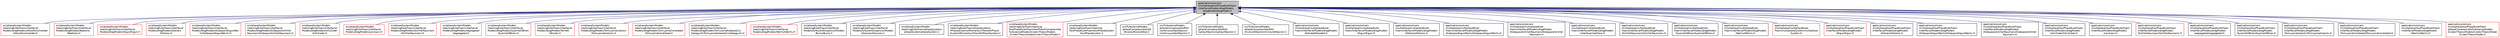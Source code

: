 digraph "applications/solvers/multiphase/twoPhaseEulerFoam/interfacialModels/dragModels/dragModel/dragModel.H"
{
  bgcolor="transparent";
  edge [fontname="Helvetica",fontsize="10",labelfontname="Helvetica",labelfontsize="10"];
  node [fontname="Helvetica",fontsize="10",shape=record];
  Node1 [label="applications/solvers\l/multiphase/twoPhaseEulerFoam\l/interfacialModels/dragModels\l/dragModel/dragModel.H",height=0.2,width=0.4,color="black", fillcolor="grey75", style="filled" fontcolor="black"];
  Node1 -> Node2 [dir="back",color="midnightblue",fontsize="10",style="solid",fontname="Helvetica"];
  Node2 [label="src/phaseSystemModels\l/reactingEulerFoam/interfacial\lModels/dragModels/AttouFerschneider\l/AttouFerschneider.H",height=0.2,width=0.4,color="red",URL="$AttouFerschneider_8H.html"];
  Node1 -> Node3 [dir="back",color="midnightblue",fontsize="10",style="solid",fontname="Helvetica"];
  Node3 [label="src/phaseSystemModels\l/reactingEulerFoam/interfacial\lModels/dragModels/Beetstra\l/Beetstra.H",height=0.2,width=0.4,color="red",URL="$Beetstra_8H.html"];
  Node1 -> Node4 [dir="back",color="midnightblue",fontsize="10",style="solid",fontname="Helvetica"];
  Node4 [label="src/phaseSystemModels\l/reactingEulerFoam/interfacial\lModels/dragModels/Ergun/Ergun.H",height=0.2,width=0.4,color="red",URL="$src_2phaseSystemModels_2reactingEulerFoam_2interfacialModels_2dragModels_2Ergun_2Ergun_8H.html"];
  Node1 -> Node5 [dir="back",color="midnightblue",fontsize="10",style="solid",fontname="Helvetica"];
  Node5 [label="src/phaseSystemModels\l/reactingEulerFoam/interfacial\lModels/dragModels/Gibilaro\l/Gibilaro.H",height=0.2,width=0.4,color="red",URL="$src_2phaseSystemModels_2reactingEulerFoam_2interfacialModels_2dragModels_2Gibilaro_2Gibilaro_8H.html"];
  Node1 -> Node6 [dir="back",color="midnightblue",fontsize="10",style="solid",fontname="Helvetica"];
  Node6 [label="src/phaseSystemModels\l/reactingEulerFoam/interfacial\lModels/dragModels/GidaspowErgunWen\lYu/GidaspowErgunWenYu.H",height=0.2,width=0.4,color="red",URL="$src_2phaseSystemModels_2reactingEulerFoam_2interfacialModels_2dragModels_2GidaspowErgunWenYu_2GidaspowErgunWenYu_8H.html"];
  Node1 -> Node7 [dir="back",color="midnightblue",fontsize="10",style="solid",fontname="Helvetica"];
  Node7 [label="src/phaseSystemModels\l/reactingEulerFoam/interfacial\lModels/dragModels/GidaspowSchiller\lNaumann/GidaspowSchillerNaumann.H",height=0.2,width=0.4,color="red",URL="$src_2phaseSystemModels_2reactingEulerFoam_2interfacialModels_2dragModels_2GidaspowSchillerNaumann_2GidaspowSchillerNaumann_8H.html"];
  Node1 -> Node8 [dir="back",color="midnightblue",fontsize="10",style="solid",fontname="Helvetica"];
  Node8 [label="src/phaseSystemModels\l/reactingEulerFoam/interfacial\lModels/dragModels/IshiiZuber\l/IshiiZuber.H",height=0.2,width=0.4,color="red",URL="$src_2phaseSystemModels_2reactingEulerFoam_2interfacialModels_2dragModels_2IshiiZuber_2IshiiZuber_8H.html"];
  Node1 -> Node9 [dir="back",color="midnightblue",fontsize="10",style="solid",fontname="Helvetica"];
  Node9 [label="src/phaseSystemModels\l/reactingEulerFoam/interfacial\lModels/dragModels/Lain/Lain.H",height=0.2,width=0.4,color="red",URL="$src_2phaseSystemModels_2reactingEulerFoam_2interfacialModels_2dragModels_2Lain_2Lain_8H.html"];
  Node1 -> Node10 [dir="back",color="midnightblue",fontsize="10",style="solid",fontname="Helvetica"];
  Node10 [label="src/phaseSystemModels\l/reactingEulerFoam/interfacial\lModels/dragModels/SchillerNaumann\l/SchillerNaumann.H",height=0.2,width=0.4,color="red",URL="$src_2phaseSystemModels_2reactingEulerFoam_2interfacialModels_2dragModels_2SchillerNaumann_2SchillerNaumann_8H.html"];
  Node1 -> Node11 [dir="back",color="midnightblue",fontsize="10",style="solid",fontname="Helvetica"];
  Node11 [label="src/phaseSystemModels\l/reactingEulerFoam/interfacial\lModels/dragModels/segregated\l/segregated.H",height=0.2,width=0.4,color="red",URL="$src_2phaseSystemModels_2reactingEulerFoam_2interfacialModels_2dragModels_2segregated_2segregated_8H.html"];
  Node1 -> Node12 [dir="back",color="midnightblue",fontsize="10",style="solid",fontname="Helvetica"];
  Node12 [label="src/phaseSystemModels\l/reactingEulerFoam/interfacial\lModels/dragModels/SyamlalOBrien\l/SyamlalOBrien.H",height=0.2,width=0.4,color="red",URL="$src_2phaseSystemModels_2reactingEulerFoam_2interfacialModels_2dragModels_2SyamlalOBrien_2SyamlalOBrien_8H.html"];
  Node1 -> Node13 [dir="back",color="midnightblue",fontsize="10",style="solid",fontname="Helvetica"];
  Node13 [label="src/phaseSystemModels\l/reactingEulerFoam/interfacial\lModels/dragModels/Tenneti\l/Tenneti.H",height=0.2,width=0.4,color="red",URL="$Tenneti_8H.html"];
  Node1 -> Node14 [dir="back",color="midnightblue",fontsize="10",style="solid",fontname="Helvetica"];
  Node14 [label="src/phaseSystemModels\l/reactingEulerFoam/interfacial\lModels/dragModels/TomiyamaAnalytic\l/TomiyamaAnalytic.H",height=0.2,width=0.4,color="red",URL="$src_2phaseSystemModels_2reactingEulerFoam_2interfacialModels_2dragModels_2TomiyamaAnalytic_2TomiyamaAnalytic_8H.html"];
  Node1 -> Node15 [dir="back",color="midnightblue",fontsize="10",style="solid",fontname="Helvetica"];
  Node15 [label="src/phaseSystemModels\l/reactingEulerFoam/interfacial\lModels/dragModels/TomiyamaCorrelated\l/TomiyamaCorrelated.H",height=0.2,width=0.4,color="red",URL="$src_2phaseSystemModels_2reactingEulerFoam_2interfacialModels_2dragModels_2TomiyamaCorrelated_2TomiyamaCorrelated_8H.html"];
  Node1 -> Node16 [dir="back",color="midnightblue",fontsize="10",style="solid",fontname="Helvetica"];
  Node16 [label="src/phaseSystemModels\l/reactingEulerFoam/interfacial\lModels/dragModels/TomiyamaKataokaZun\lSakaguchi/TomiyamaKataokaZunSakaguchi.H",height=0.2,width=0.4,color="red",URL="$TomiyamaKataokaZunSakaguchi_8H.html"];
  Node1 -> Node17 [dir="back",color="midnightblue",fontsize="10",style="solid",fontname="Helvetica"];
  Node17 [label="src/phaseSystemModels\l/reactingEulerFoam/interfacial\lModels/dragModels/WenYu/WenYu.H",height=0.2,width=0.4,color="red",URL="$src_2phaseSystemModels_2reactingEulerFoam_2interfacialModels_2dragModels_2WenYu_2WenYu_8H.html"];
  Node1 -> Node18 [dir="back",color="midnightblue",fontsize="10",style="solid",fontname="Helvetica"];
  Node18 [label="src/phaseSystemModels\l/reactingEulerFoam/interfacial\lModels/turbulentDispersionModels\l/Burns/Burns.C",height=0.2,width=0.4,color="black",URL="$src_2phaseSystemModels_2reactingEulerFoam_2interfacialModels_2turbulentDispersionModels_2Burns_2Burns_8C.html"];
  Node1 -> Node19 [dir="back",color="midnightblue",fontsize="10",style="solid",fontname="Helvetica"];
  Node19 [label="src/phaseSystemModels\l/reactingEulerFoam/interfacial\lModels/turbulentDispersionModels\l/Gosman/Gosman.C",height=0.2,width=0.4,color="black",URL="$src_2phaseSystemModels_2reactingEulerFoam_2interfacialModels_2turbulentDispersionModels_2Gosman_2Gosman_8C.html"];
  Node1 -> Node20 [dir="back",color="midnightblue",fontsize="10",style="solid",fontname="Helvetica"];
  Node20 [label="src/phaseSystemModels\l/reactingEulerFoam/phaseSystems\l/phaseSystem/phaseSystem.C",height=0.2,width=0.4,color="black",URL="$src_2phaseSystemModels_2reactingEulerFoam_2phaseSystems_2phaseSystem_2phaseSystem_8C.html"];
  Node1 -> Node21 [dir="back",color="midnightblue",fontsize="10",style="solid",fontname="Helvetica"];
  Node21 [label="src/phaseSystemModels\l/reactingEulerFoam/phaseSystems\l/PhaseSystems/MomentumTransferPhase\lSystem/MomentumTransferPhaseSystem.C",height=0.2,width=0.4,color="black",URL="$MomentumTransferPhaseSystem_8C.html"];
  Node1 -> Node22 [dir="back",color="midnightblue",fontsize="10",style="solid",fontname="Helvetica"];
  Node22 [label="src/phaseSystemModels\l/reactingEulerFoam/reacting\lTwoPhaseEulerFoam/twoPhaseCompressible\lTurbulenceModels/kineticTheoryModels\l/kineticTheoryModel/kineticTheoryModel.H",height=0.2,width=0.4,color="red",URL="$src_2phaseSystemModels_2reactingEulerFoam_2reactingTwoPhaseEulerFoam_2twoPhaseCompressibleTurbul4dc7b49822909ddab20081901569db1a.html"];
  Node1 -> Node23 [dir="back",color="midnightblue",fontsize="10",style="solid",fontname="Helvetica"];
  Node23 [label="src/phaseSystemModels\l/reactingEulerFoam/reacting\lTwoPhaseEulerFoam/twoPhaseSystem\l/twoPhaseSystem.C",height=0.2,width=0.4,color="black",URL="$src_2phaseSystemModels_2reactingEulerFoam_2reactingTwoPhaseEulerFoam_2twoPhaseSystem_2twoPhaseSystem_8C.html"];
  Node1 -> Node24 [dir="back",color="midnightblue",fontsize="10",style="solid",fontname="Helvetica"];
  Node24 [label="src/TurbulenceModels\l/phaseCompressible/LES\l/Niceno/NicenoKEqn.C",height=0.2,width=0.4,color="black",URL="$NicenoKEqn_8C.html"];
  Node1 -> Node25 [dir="back",color="midnightblue",fontsize="10",style="solid",fontname="Helvetica"];
  Node25 [label="src/TurbulenceModels\l/phaseCompressible/RAS\l/continuousGasKEpsilon\l/continuousGasKEpsilon.C",height=0.2,width=0.4,color="black",URL="$continuousGasKEpsilon_8C.html"];
  Node1 -> Node26 [dir="back",color="midnightblue",fontsize="10",style="solid",fontname="Helvetica"];
  Node26 [label="src/TurbulenceModels\l/phaseCompressible/RAS\l/LaheyKEpsilon/LaheyKEpsilon.C",height=0.2,width=0.4,color="black",URL="$LaheyKEpsilon_8C.html"];
  Node1 -> Node27 [dir="back",color="midnightblue",fontsize="10",style="solid",fontname="Helvetica"];
  Node27 [label="src/TurbulenceModels\l/phaseCompressible/RAS\l/mixtureKEpsilon/mixtureKEpsilon.C",height=0.2,width=0.4,color="black",URL="$mixtureKEpsilon_8C.html"];
  Node1 -> Node28 [dir="back",color="midnightblue",fontsize="10",style="solid",fontname="Helvetica"];
  Node28 [label="applications/solvers\l/multiphase/multiphaseEuler\lFoam/interfacialModels/dragModels\l/blended/blended.H",height=0.2,width=0.4,color="black",URL="$applications_2solvers_2multiphase_2multiphaseEulerFoam_2interfacialModels_2dragModels_2blended_2blended_8H.html"];
  Node1 -> Node29 [dir="back",color="midnightblue",fontsize="10",style="solid",fontname="Helvetica"];
  Node29 [label="applications/solvers\l/multiphase/multiphaseEuler\lFoam/interfacialModels/dragModels\l/Ergun/Ergun.H",height=0.2,width=0.4,color="black",URL="$applications_2solvers_2multiphase_2multiphaseEulerFoam_2interfacialModels_2dragModels_2Ergun_2Ergun_8H.html"];
  Node1 -> Node30 [dir="back",color="midnightblue",fontsize="10",style="solid",fontname="Helvetica"];
  Node30 [label="applications/solvers\l/multiphase/multiphaseEuler\lFoam/interfacialModels/dragModels\l/Gibilaro/Gibilaro.H",height=0.2,width=0.4,color="black",URL="$applications_2solvers_2multiphase_2multiphaseEulerFoam_2interfacialModels_2dragModels_2Gibilaro_2Gibilaro_8H.html"];
  Node1 -> Node31 [dir="back",color="midnightblue",fontsize="10",style="solid",fontname="Helvetica"];
  Node31 [label="applications/solvers\l/multiphase/multiphaseEuler\lFoam/interfacialModels/dragModels\l/GidaspowErgunWenYu/GidaspowErgunWenYu.H",height=0.2,width=0.4,color="black",URL="$applications_2solvers_2multiphase_2multiphaseEulerFoam_2interfacialModels_2dragModels_2GidaspowE0b3a08c3b4508ab31bb7663220a0c1d3.html"];
  Node1 -> Node32 [dir="back",color="midnightblue",fontsize="10",style="solid",fontname="Helvetica"];
  Node32 [label="applications/solvers\l/multiphase/multiphaseEuler\lFoam/interfacialModels/dragModels\l/GidaspowSchillerNaumann/GidaspowSchiller\lNaumann.H",height=0.2,width=0.4,color="black",URL="$applications_2solvers_2multiphase_2multiphaseEulerFoam_2interfacialModels_2dragModels_2GidaspowSe12aaa8620ed3e5a62ad42c6ddc536e4.html"];
  Node1 -> Node33 [dir="back",color="midnightblue",fontsize="10",style="solid",fontname="Helvetica"];
  Node33 [label="applications/solvers\l/multiphase/multiphaseEuler\lFoam/interfacialModels/dragModels\l/interface/interface.H",height=0.2,width=0.4,color="black",URL="$interface_8H.html"];
  Node1 -> Node34 [dir="back",color="midnightblue",fontsize="10",style="solid",fontname="Helvetica"];
  Node34 [label="applications/solvers\l/multiphase/multiphaseEuler\lFoam/interfacialModels/dragModels\l/SchillerNaumann/SchillerNaumann.H",height=0.2,width=0.4,color="black",URL="$applications_2solvers_2multiphase_2multiphaseEulerFoam_2interfacialModels_2dragModels_2SchillerNaumann_2SchillerNaumann_8H.html"];
  Node1 -> Node35 [dir="back",color="midnightblue",fontsize="10",style="solid",fontname="Helvetica"];
  Node35 [label="applications/solvers\l/multiphase/multiphaseEuler\lFoam/interfacialModels/dragModels\l/SyamlalOBrien/SyamlalOBrien.H",height=0.2,width=0.4,color="black",URL="$applications_2solvers_2multiphase_2multiphaseEulerFoam_2interfacialModels_2dragModels_2SyamlalOBrien_2SyamlalOBrien_8H.html"];
  Node1 -> Node36 [dir="back",color="midnightblue",fontsize="10",style="solid",fontname="Helvetica"];
  Node36 [label="applications/solvers\l/multiphase/multiphaseEuler\lFoam/interfacialModels/dragModels\l/WenYu/WenYu.H",height=0.2,width=0.4,color="black",URL="$applications_2solvers_2multiphase_2multiphaseEulerFoam_2interfacialModels_2dragModels_2WenYu_2WenYu_8H.html"];
  Node1 -> Node37 [dir="back",color="midnightblue",fontsize="10",style="solid",fontname="Helvetica"];
  Node37 [label="applications/solvers\l/multiphase/multiphaseEuler\lFoam/multiphaseSystem/multiphase\lSystem.H",height=0.2,width=0.4,color="red",URL="$applications_2solvers_2multiphase_2multiphaseEulerFoam_2multiphaseSystem_2multiphaseSystem_8H.html"];
  Node1 -> Node38 [dir="back",color="midnightblue",fontsize="10",style="solid",fontname="Helvetica"];
  Node38 [label="applications/solvers\l/multiphase/twoPhaseEulerFoam\l/interfacialModels/dragModels\l/Ergun/Ergun.H",height=0.2,width=0.4,color="red",URL="$applications_2solvers_2multiphase_2twoPhaseEulerFoam_2interfacialModels_2dragModels_2Ergun_2Ergun_8H.html"];
  Node1 -> Node39 [dir="back",color="midnightblue",fontsize="10",style="solid",fontname="Helvetica"];
  Node39 [label="applications/solvers\l/multiphase/twoPhaseEulerFoam\l/interfacialModels/dragModels\l/Gibilaro/Gibilaro.H",height=0.2,width=0.4,color="black",URL="$applications_2solvers_2multiphase_2twoPhaseEulerFoam_2interfacialModels_2dragModels_2Gibilaro_2Gibilaro_8H.html"];
  Node1 -> Node40 [dir="back",color="midnightblue",fontsize="10",style="solid",fontname="Helvetica"];
  Node40 [label="applications/solvers\l/multiphase/twoPhaseEulerFoam\l/interfacialModels/dragModels\l/GidaspowErgunWenYu/GidaspowErgunWenYu.H",height=0.2,width=0.4,color="black",URL="$applications_2solvers_2multiphase_2twoPhaseEulerFoam_2interfacialModels_2dragModels_2GidaspowErgunWenYu_2GidaspowErgunWenYu_8H.html"];
  Node1 -> Node41 [dir="back",color="midnightblue",fontsize="10",style="solid",fontname="Helvetica"];
  Node41 [label="applications/solvers\l/multiphase/twoPhaseEulerFoam\l/interfacialModels/dragModels\l/GidaspowSchillerNaumann/GidaspowSchiller\lNaumann.H",height=0.2,width=0.4,color="black",URL="$applications_2solvers_2multiphase_2twoPhaseEulerFoam_2interfacialModels_2dragModels_2GidaspowSch95bff4f63d73da0dca9b1fbf68f00f91.html"];
  Node1 -> Node42 [dir="back",color="midnightblue",fontsize="10",style="solid",fontname="Helvetica"];
  Node42 [label="applications/solvers\l/multiphase/twoPhaseEulerFoam\l/interfacialModels/dragModels\l/IshiiZuber/IshiiZuber.H",height=0.2,width=0.4,color="black",URL="$applications_2solvers_2multiphase_2twoPhaseEulerFoam_2interfacialModels_2dragModels_2IshiiZuber_2IshiiZuber_8H.html"];
  Node1 -> Node43 [dir="back",color="midnightblue",fontsize="10",style="solid",fontname="Helvetica"];
  Node43 [label="applications/solvers\l/multiphase/twoPhaseEulerFoam\l/interfacialModels/dragModels\l/Lain/Lain.H",height=0.2,width=0.4,color="black",URL="$applications_2solvers_2multiphase_2twoPhaseEulerFoam_2interfacialModels_2dragModels_2Lain_2Lain_8H.html"];
  Node1 -> Node44 [dir="back",color="midnightblue",fontsize="10",style="solid",fontname="Helvetica"];
  Node44 [label="applications/solvers\l/multiphase/twoPhaseEulerFoam\l/interfacialModels/dragModels\l/SchillerNaumann/SchillerNaumann.H",height=0.2,width=0.4,color="red",URL="$applications_2solvers_2multiphase_2twoPhaseEulerFoam_2interfacialModels_2dragModels_2SchillerNaumann_2SchillerNaumann_8H.html"];
  Node1 -> Node45 [dir="back",color="midnightblue",fontsize="10",style="solid",fontname="Helvetica"];
  Node45 [label="applications/solvers\l/multiphase/twoPhaseEulerFoam\l/interfacialModels/dragModels\l/segregated/segregated.H",height=0.2,width=0.4,color="black",URL="$applications_2solvers_2multiphase_2twoPhaseEulerFoam_2interfacialModels_2dragModels_2segregated_2segregated_8H.html"];
  Node1 -> Node46 [dir="back",color="midnightblue",fontsize="10",style="solid",fontname="Helvetica"];
  Node46 [label="applications/solvers\l/multiphase/twoPhaseEulerFoam\l/interfacialModels/dragModels\l/SyamlalOBrien/SyamlalOBrien.H",height=0.2,width=0.4,color="black",URL="$applications_2solvers_2multiphase_2twoPhaseEulerFoam_2interfacialModels_2dragModels_2SyamlalOBrien_2SyamlalOBrien_8H.html"];
  Node1 -> Node47 [dir="back",color="midnightblue",fontsize="10",style="solid",fontname="Helvetica"];
  Node47 [label="applications/solvers\l/multiphase/twoPhaseEulerFoam\l/interfacialModels/dragModels\l/TomiyamaAnalytic/TomiyamaAnalytic.H",height=0.2,width=0.4,color="black",URL="$applications_2solvers_2multiphase_2twoPhaseEulerFoam_2interfacialModels_2dragModels_2TomiyamaAnalytic_2TomiyamaAnalytic_8H.html"];
  Node1 -> Node48 [dir="back",color="midnightblue",fontsize="10",style="solid",fontname="Helvetica"];
  Node48 [label="applications/solvers\l/multiphase/twoPhaseEulerFoam\l/interfacialModels/dragModels\l/TomiyamaCorrelated/TomiyamaCorrelated.H",height=0.2,width=0.4,color="black",URL="$applications_2solvers_2multiphase_2twoPhaseEulerFoam_2interfacialModels_2dragModels_2TomiyamaCorrelated_2TomiyamaCorrelated_8H.html"];
  Node1 -> Node49 [dir="back",color="midnightblue",fontsize="10",style="solid",fontname="Helvetica"];
  Node49 [label="applications/solvers\l/multiphase/twoPhaseEulerFoam\l/interfacialModels/dragModels\l/WenYu/WenYu.H",height=0.2,width=0.4,color="red",URL="$applications_2solvers_2multiphase_2twoPhaseEulerFoam_2interfacialModels_2dragModels_2WenYu_2WenYu_8H.html"];
  Node1 -> Node50 [dir="back",color="midnightblue",fontsize="10",style="solid",fontname="Helvetica"];
  Node50 [label="applications/solvers\l/multiphase/twoPhaseEulerFoam\l/phaseCompressibleTurbulenceModels\l/kineticTheoryModels/kineticTheoryModel\l/kineticTheoryModel.H",height=0.2,width=0.4,color="red",URL="$applications_2solvers_2multiphase_2twoPhaseEulerFoam_2phaseCompressibleTurbulenceModels_2kinetic844d74a568ffe0746419f938e943580c.html"];
}
